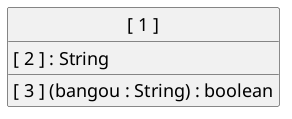 @startuml
skinparam classAttributeIconSize 0
skinparam monochrome true
skinparam classFontSize 18
skinparam classFontName Menlo
skinparam classAttributeFontSize 18
skinparam classAttributeFontName Menlo
skinparam shadowing false

hide circle

class " [ 1 ] " {
[ 2 ] : String
[ 3 ] (bangou : String) : boolean
}
@enduml